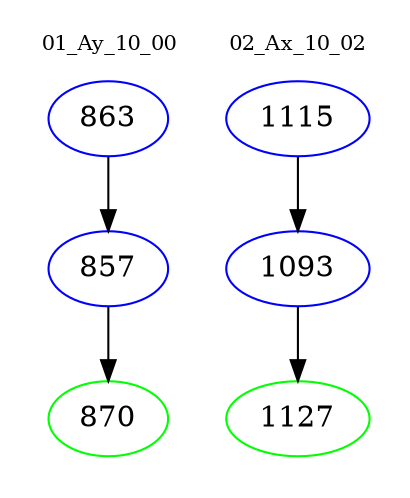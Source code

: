 digraph{
subgraph cluster_0 {
color = white
label = "01_Ay_10_00";
fontsize=10;
T0_863 [label="863", color="blue"]
T0_863 -> T0_857 [color="black"]
T0_857 [label="857", color="blue"]
T0_857 -> T0_870 [color="black"]
T0_870 [label="870", color="green"]
}
subgraph cluster_1 {
color = white
label = "02_Ax_10_02";
fontsize=10;
T1_1115 [label="1115", color="blue"]
T1_1115 -> T1_1093 [color="black"]
T1_1093 [label="1093", color="blue"]
T1_1093 -> T1_1127 [color="black"]
T1_1127 [label="1127", color="green"]
}
}
